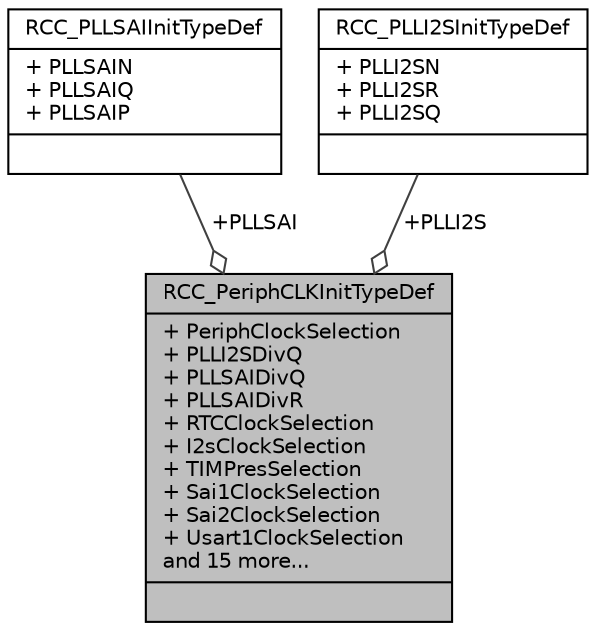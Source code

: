 digraph "RCC_PeriphCLKInitTypeDef"
{
  edge [fontname="Helvetica",fontsize="10",labelfontname="Helvetica",labelfontsize="10"];
  node [fontname="Helvetica",fontsize="10",shape=record];
  Node1 [label="{RCC_PeriphCLKInitTypeDef\n|+ PeriphClockSelection\l+ PLLI2SDivQ\l+ PLLSAIDivQ\l+ PLLSAIDivR\l+ RTCClockSelection\l+ I2sClockSelection\l+ TIMPresSelection\l+ Sai1ClockSelection\l+ Sai2ClockSelection\l+ Usart1ClockSelection\land 15 more...\l|}",height=0.2,width=0.4,color="black", fillcolor="grey75", style="filled", fontcolor="black"];
  Node2 -> Node1 [color="grey25",fontsize="10",style="solid",label=" +PLLSAI" ,arrowhead="odiamond",fontname="Helvetica"];
  Node2 [label="{RCC_PLLSAIInitTypeDef\n|+ PLLSAIN\l+ PLLSAIQ\l+ PLLSAIP\l|}",height=0.2,width=0.4,color="black", fillcolor="white", style="filled",URL="$struct_r_c_c___p_l_l_s_a_i_init_type_def.html",tooltip="PLLSAI Clock structure definition. "];
  Node3 -> Node1 [color="grey25",fontsize="10",style="solid",label=" +PLLI2S" ,arrowhead="odiamond",fontname="Helvetica"];
  Node3 [label="{RCC_PLLI2SInitTypeDef\n|+ PLLI2SN\l+ PLLI2SR\l+ PLLI2SQ\l|}",height=0.2,width=0.4,color="black", fillcolor="white", style="filled",URL="$struct_r_c_c___p_l_l_i2_s_init_type_def.html",tooltip="PLLI2S Clock structure definition. "];
}
